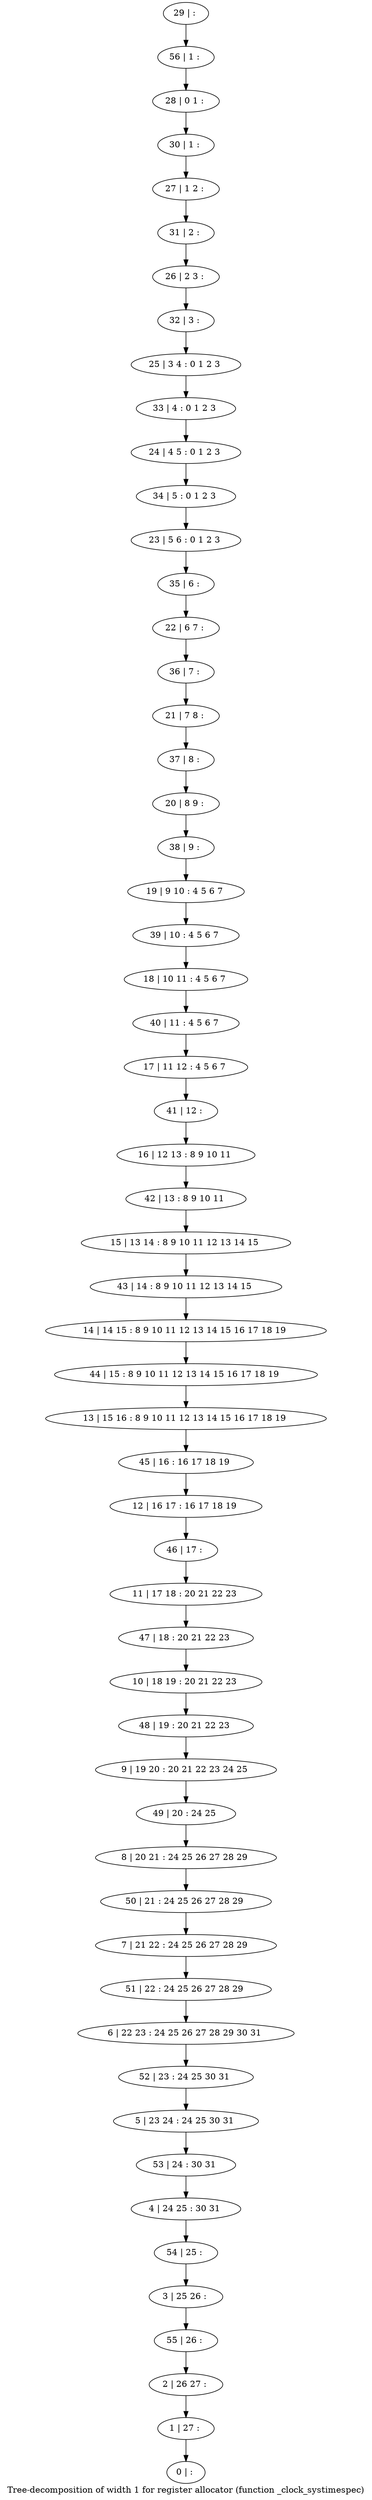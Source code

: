 digraph G {
graph [label="Tree-decomposition of width 1 for register allocator (function _clock_systimespec)"]
0[label="0 | : "];
1[label="1 | 27 : "];
2[label="2 | 26 27 : "];
3[label="3 | 25 26 : "];
4[label="4 | 24 25 : 30 31 "];
5[label="5 | 23 24 : 24 25 30 31 "];
6[label="6 | 22 23 : 24 25 26 27 28 29 30 31 "];
7[label="7 | 21 22 : 24 25 26 27 28 29 "];
8[label="8 | 20 21 : 24 25 26 27 28 29 "];
9[label="9 | 19 20 : 20 21 22 23 24 25 "];
10[label="10 | 18 19 : 20 21 22 23 "];
11[label="11 | 17 18 : 20 21 22 23 "];
12[label="12 | 16 17 : 16 17 18 19 "];
13[label="13 | 15 16 : 8 9 10 11 12 13 14 15 16 17 18 19 "];
14[label="14 | 14 15 : 8 9 10 11 12 13 14 15 16 17 18 19 "];
15[label="15 | 13 14 : 8 9 10 11 12 13 14 15 "];
16[label="16 | 12 13 : 8 9 10 11 "];
17[label="17 | 11 12 : 4 5 6 7 "];
18[label="18 | 10 11 : 4 5 6 7 "];
19[label="19 | 9 10 : 4 5 6 7 "];
20[label="20 | 8 9 : "];
21[label="21 | 7 8 : "];
22[label="22 | 6 7 : "];
23[label="23 | 5 6 : 0 1 2 3 "];
24[label="24 | 4 5 : 0 1 2 3 "];
25[label="25 | 3 4 : 0 1 2 3 "];
26[label="26 | 2 3 : "];
27[label="27 | 1 2 : "];
28[label="28 | 0 1 : "];
29[label="29 | : "];
30[label="30 | 1 : "];
31[label="31 | 2 : "];
32[label="32 | 3 : "];
33[label="33 | 4 : 0 1 2 3 "];
34[label="34 | 5 : 0 1 2 3 "];
35[label="35 | 6 : "];
36[label="36 | 7 : "];
37[label="37 | 8 : "];
38[label="38 | 9 : "];
39[label="39 | 10 : 4 5 6 7 "];
40[label="40 | 11 : 4 5 6 7 "];
41[label="41 | 12 : "];
42[label="42 | 13 : 8 9 10 11 "];
43[label="43 | 14 : 8 9 10 11 12 13 14 15 "];
44[label="44 | 15 : 8 9 10 11 12 13 14 15 16 17 18 19 "];
45[label="45 | 16 : 16 17 18 19 "];
46[label="46 | 17 : "];
47[label="47 | 18 : 20 21 22 23 "];
48[label="48 | 19 : 20 21 22 23 "];
49[label="49 | 20 : 24 25 "];
50[label="50 | 21 : 24 25 26 27 28 29 "];
51[label="51 | 22 : 24 25 26 27 28 29 "];
52[label="52 | 23 : 24 25 30 31 "];
53[label="53 | 24 : 30 31 "];
54[label="54 | 25 : "];
55[label="55 | 26 : "];
56[label="56 | 1 : "];
29->56 ;
56->28 ;
28->30 ;
30->27 ;
27->31 ;
31->26 ;
26->32 ;
32->25 ;
25->33 ;
33->24 ;
24->34 ;
34->23 ;
23->35 ;
35->22 ;
22->36 ;
36->21 ;
21->37 ;
37->20 ;
20->38 ;
38->19 ;
19->39 ;
39->18 ;
18->40 ;
40->17 ;
17->41 ;
41->16 ;
16->42 ;
42->15 ;
15->43 ;
43->14 ;
14->44 ;
44->13 ;
13->45 ;
45->12 ;
12->46 ;
46->11 ;
11->47 ;
47->10 ;
10->48 ;
48->9 ;
9->49 ;
49->8 ;
8->50 ;
50->7 ;
7->51 ;
51->6 ;
6->52 ;
52->5 ;
5->53 ;
53->4 ;
4->54 ;
54->3 ;
3->55 ;
55->2 ;
2->1 ;
1->0 ;
}
